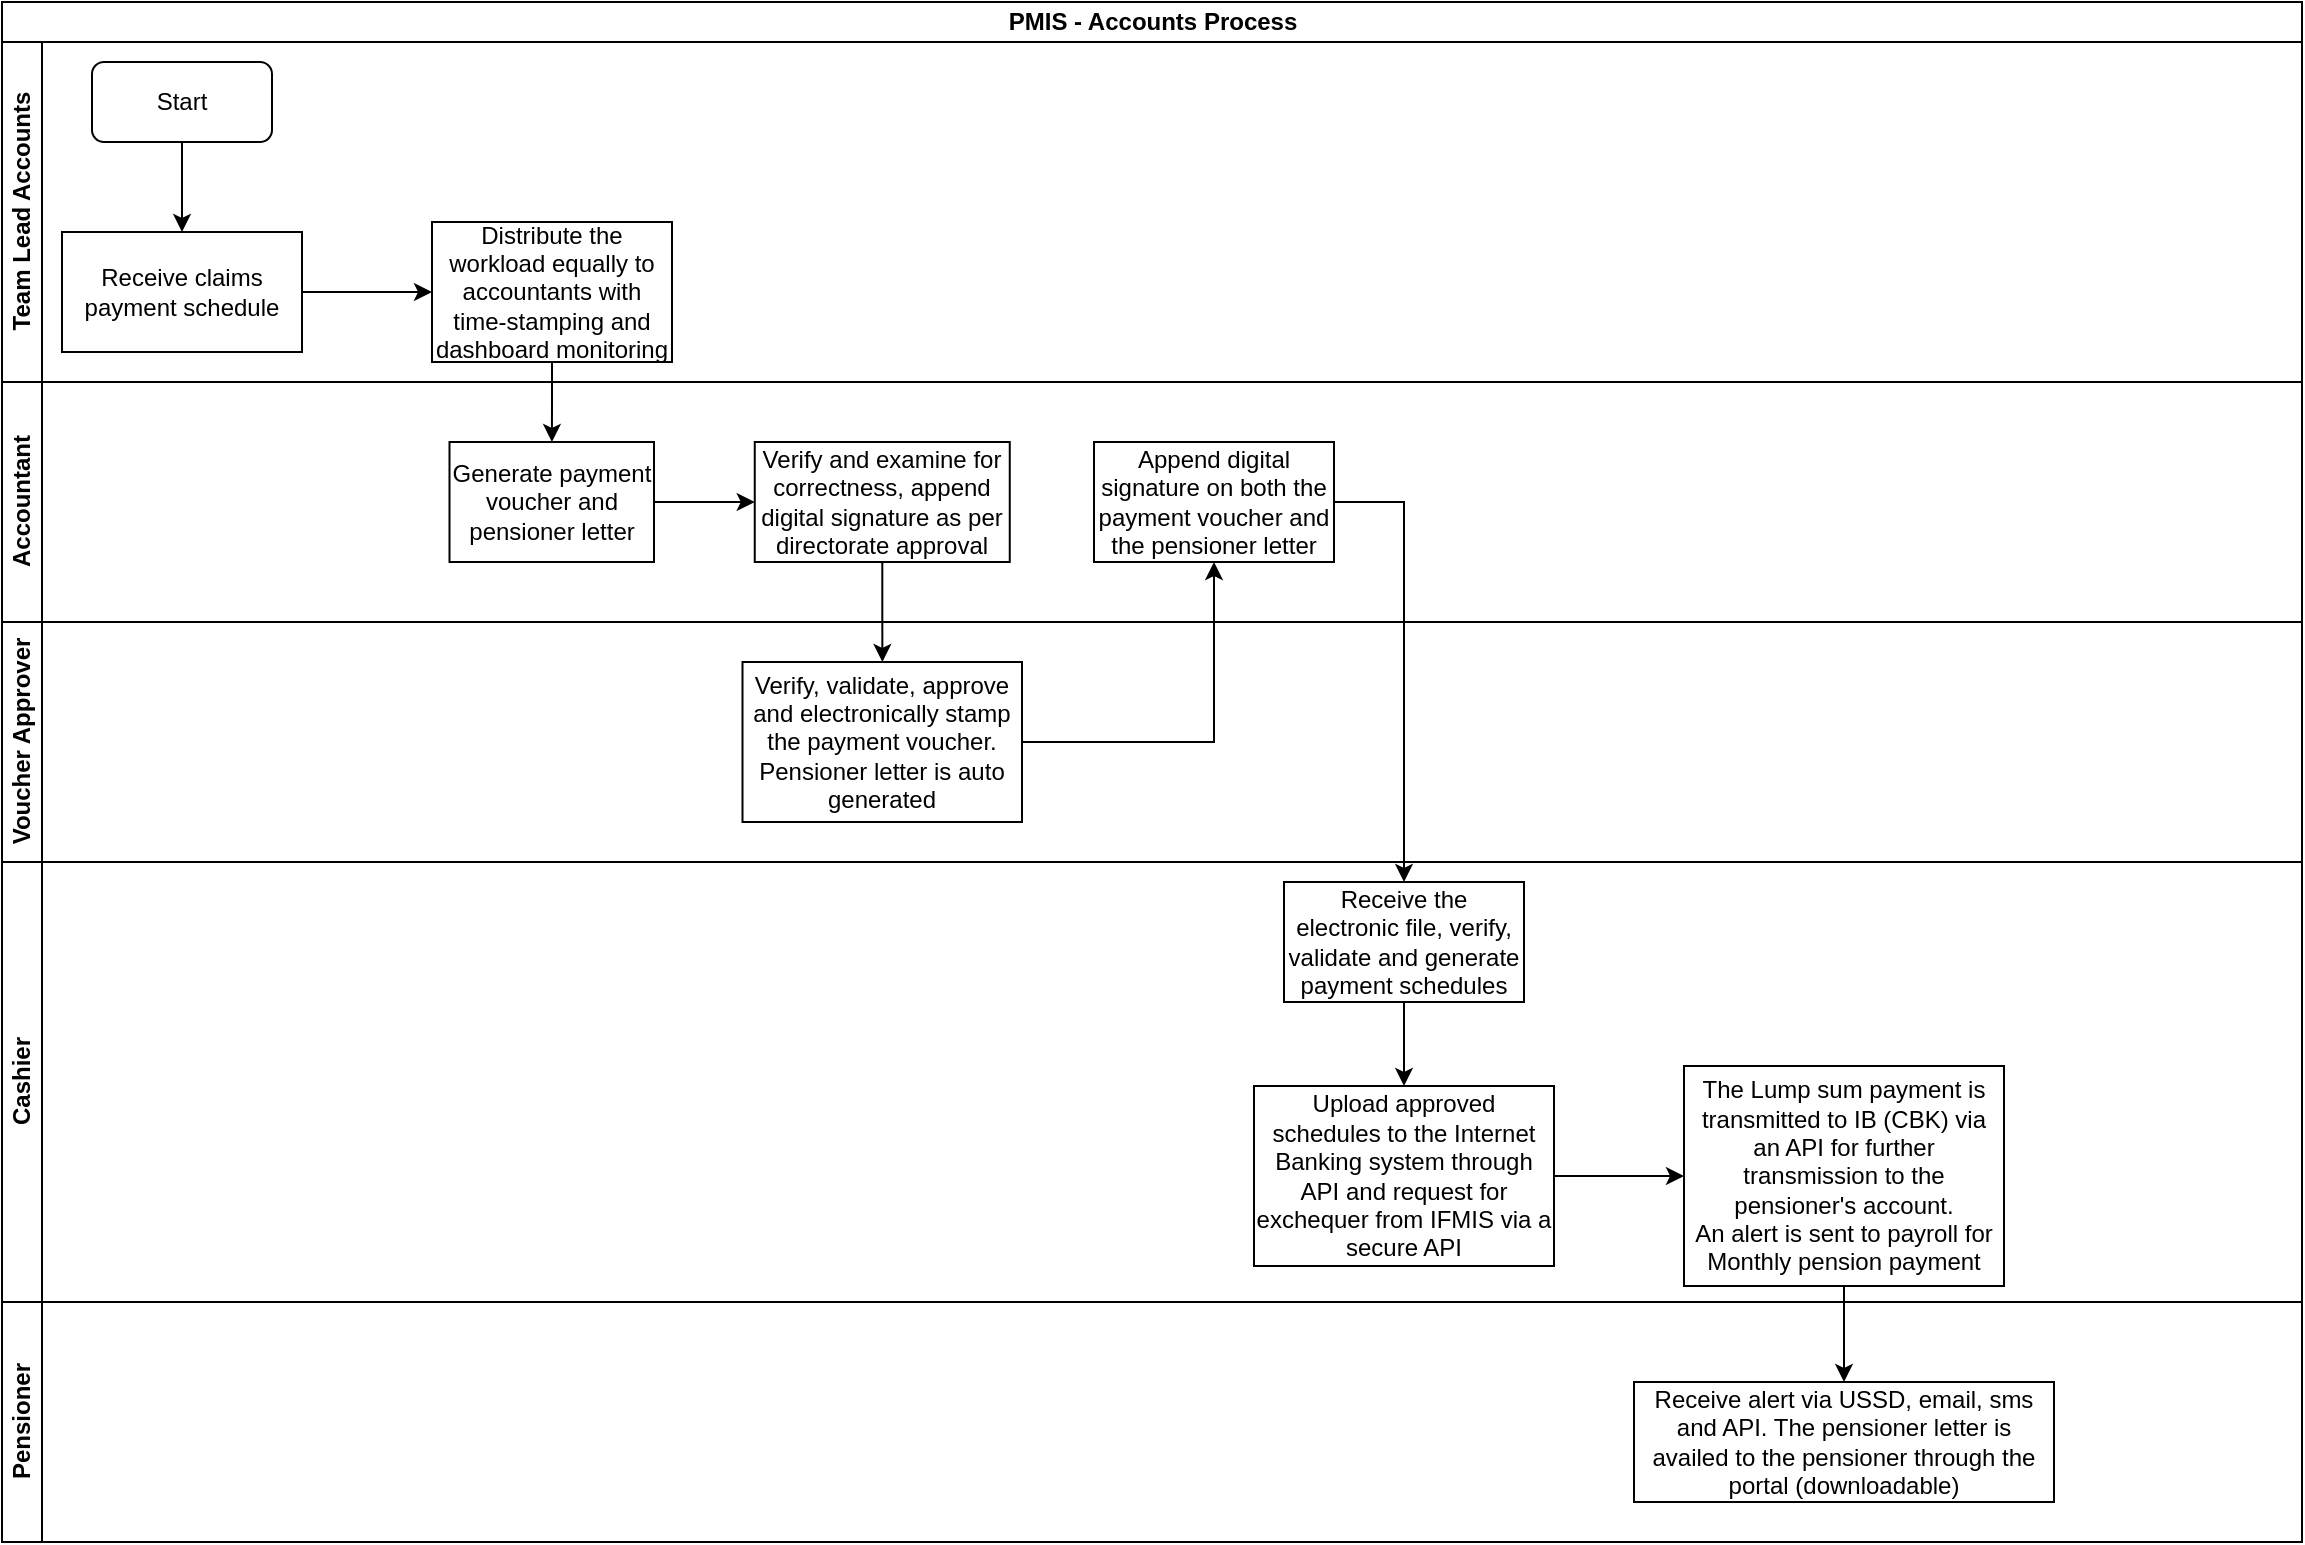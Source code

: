 <mxfile version="13.9.1" type="github">
  <diagram id="AS_vAL803tgbhomy-etc" name="Page-1">
    <mxGraphModel dx="1038" dy="547" grid="1" gridSize="10" guides="1" tooltips="1" connect="1" arrows="1" fold="1" page="1" pageScale="1" pageWidth="1169" pageHeight="827" math="0" shadow="0">
      <root>
        <mxCell id="0" />
        <mxCell id="1" parent="0" />
        <mxCell id="bzjPsa7Bnyj8pUQ7Ct00-1" value="PMIS - Accounts Process" style="swimlane;html=1;childLayout=stackLayout;resizeParent=1;resizeParentMax=0;horizontal=1;startSize=20;horizontalStack=0;" vertex="1" parent="1">
          <mxGeometry x="4" y="10" width="1150" height="770" as="geometry" />
        </mxCell>
        <mxCell id="bzjPsa7Bnyj8pUQ7Ct00-20" value="" style="edgeStyle=orthogonalEdgeStyle;rounded=0;orthogonalLoop=1;jettySize=auto;html=1;" edge="1" parent="bzjPsa7Bnyj8pUQ7Ct00-1" source="bzjPsa7Bnyj8pUQ7Ct00-17" target="bzjPsa7Bnyj8pUQ7Ct00-19">
          <mxGeometry relative="1" as="geometry" />
        </mxCell>
        <mxCell id="bzjPsa7Bnyj8pUQ7Ct00-22" value="" style="edgeStyle=orthogonalEdgeStyle;rounded=0;orthogonalLoop=1;jettySize=auto;html=1;entryX=0.5;entryY=0;entryDx=0;entryDy=0;" edge="1" parent="bzjPsa7Bnyj8pUQ7Ct00-1" source="bzjPsa7Bnyj8pUQ7Ct00-19" target="bzjPsa7Bnyj8pUQ7Ct00-21">
          <mxGeometry relative="1" as="geometry">
            <Array as="points">
              <mxPoint x="701" y="250" />
            </Array>
          </mxGeometry>
        </mxCell>
        <mxCell id="bzjPsa7Bnyj8pUQ7Ct00-2" value="Team Lead Accounts" style="swimlane;html=1;startSize=20;horizontal=0;" vertex="1" parent="bzjPsa7Bnyj8pUQ7Ct00-1">
          <mxGeometry y="20" width="1150" height="170" as="geometry" />
        </mxCell>
        <mxCell id="bzjPsa7Bnyj8pUQ7Ct00-7" value="Start" style="rounded=1;whiteSpace=wrap;html=1;" vertex="1" parent="bzjPsa7Bnyj8pUQ7Ct00-2">
          <mxGeometry x="45" y="10" width="90" height="40" as="geometry" />
        </mxCell>
        <mxCell id="bzjPsa7Bnyj8pUQ7Ct00-8" value="Receive claims payment schedule" style="rounded=0;whiteSpace=wrap;html=1;" vertex="1" parent="bzjPsa7Bnyj8pUQ7Ct00-2">
          <mxGeometry x="30" y="95" width="120" height="60" as="geometry" />
        </mxCell>
        <mxCell id="bzjPsa7Bnyj8pUQ7Ct00-10" value="" style="edgeStyle=orthogonalEdgeStyle;rounded=0;orthogonalLoop=1;jettySize=auto;html=1;entryX=0.5;entryY=0;entryDx=0;entryDy=0;" edge="1" parent="bzjPsa7Bnyj8pUQ7Ct00-2" source="bzjPsa7Bnyj8pUQ7Ct00-7" target="bzjPsa7Bnyj8pUQ7Ct00-8">
          <mxGeometry relative="1" as="geometry">
            <mxPoint x="90" y="120" as="targetPoint" />
          </mxGeometry>
        </mxCell>
        <mxCell id="bzjPsa7Bnyj8pUQ7Ct00-3" value="Accountant" style="swimlane;html=1;startSize=20;horizontal=0;" vertex="1" parent="bzjPsa7Bnyj8pUQ7Ct00-1">
          <mxGeometry y="190" width="1150" height="120" as="geometry" />
        </mxCell>
        <mxCell id="bzjPsa7Bnyj8pUQ7Ct00-13" value="Generate payment voucher and pensioner letter" style="whiteSpace=wrap;html=1;rounded=0;" vertex="1" parent="bzjPsa7Bnyj8pUQ7Ct00-3">
          <mxGeometry x="223.75" y="30" width="102.25" height="60" as="geometry" />
        </mxCell>
        <mxCell id="bzjPsa7Bnyj8pUQ7Ct00-19" value="Append digital signature on both the payment voucher and the pensioner letter" style="whiteSpace=wrap;html=1;rounded=0;" vertex="1" parent="bzjPsa7Bnyj8pUQ7Ct00-3">
          <mxGeometry x="546" y="30" width="120" height="60" as="geometry" />
        </mxCell>
        <mxCell id="bzjPsa7Bnyj8pUQ7Ct00-15" value="Verify and examine for correctness, append digital signature as per directorate approval" style="whiteSpace=wrap;html=1;rounded=0;" vertex="1" parent="bzjPsa7Bnyj8pUQ7Ct00-3">
          <mxGeometry x="376.38" y="30" width="127.5" height="60" as="geometry" />
        </mxCell>
        <mxCell id="bzjPsa7Bnyj8pUQ7Ct00-16" value="" style="edgeStyle=orthogonalEdgeStyle;rounded=0;orthogonalLoop=1;jettySize=auto;html=1;" edge="1" parent="bzjPsa7Bnyj8pUQ7Ct00-3" source="bzjPsa7Bnyj8pUQ7Ct00-13" target="bzjPsa7Bnyj8pUQ7Ct00-15">
          <mxGeometry relative="1" as="geometry" />
        </mxCell>
        <mxCell id="bzjPsa7Bnyj8pUQ7Ct00-4" value="Voucher Approver" style="swimlane;html=1;startSize=20;horizontal=0;" vertex="1" parent="bzjPsa7Bnyj8pUQ7Ct00-1">
          <mxGeometry y="310" width="1150" height="120" as="geometry" />
        </mxCell>
        <mxCell id="bzjPsa7Bnyj8pUQ7Ct00-17" value="Verify, validate, approve and electronically stamp the payment voucher. Pensioner letter is auto generated" style="whiteSpace=wrap;html=1;rounded=0;" vertex="1" parent="bzjPsa7Bnyj8pUQ7Ct00-4">
          <mxGeometry x="370.25" y="20" width="139.75" height="80" as="geometry" />
        </mxCell>
        <mxCell id="bzjPsa7Bnyj8pUQ7Ct00-5" value="Cashier" style="swimlane;html=1;startSize=20;horizontal=0;" vertex="1" parent="bzjPsa7Bnyj8pUQ7Ct00-1">
          <mxGeometry y="430" width="1150" height="220" as="geometry" />
        </mxCell>
        <mxCell id="bzjPsa7Bnyj8pUQ7Ct00-21" value="Receive the electronic file, verify, validate and generate payment schedules" style="whiteSpace=wrap;html=1;rounded=0;" vertex="1" parent="bzjPsa7Bnyj8pUQ7Ct00-5">
          <mxGeometry x="641" y="10" width="120" height="60" as="geometry" />
        </mxCell>
        <mxCell id="bzjPsa7Bnyj8pUQ7Ct00-23" value="Upload approved schedules to the Internet Banking system through API and request for exchequer from IFMIS via a secure API" style="whiteSpace=wrap;html=1;rounded=0;" vertex="1" parent="bzjPsa7Bnyj8pUQ7Ct00-5">
          <mxGeometry x="626" y="112" width="150" height="90" as="geometry" />
        </mxCell>
        <mxCell id="bzjPsa7Bnyj8pUQ7Ct00-24" value="" style="edgeStyle=orthogonalEdgeStyle;rounded=0;orthogonalLoop=1;jettySize=auto;html=1;" edge="1" parent="bzjPsa7Bnyj8pUQ7Ct00-5" source="bzjPsa7Bnyj8pUQ7Ct00-21" target="bzjPsa7Bnyj8pUQ7Ct00-23">
          <mxGeometry relative="1" as="geometry" />
        </mxCell>
        <mxCell id="bzjPsa7Bnyj8pUQ7Ct00-6" value="Pensioner" style="swimlane;html=1;startSize=20;horizontal=0;" vertex="1" parent="bzjPsa7Bnyj8pUQ7Ct00-1">
          <mxGeometry y="650" width="1150" height="120" as="geometry" />
        </mxCell>
        <mxCell id="bzjPsa7Bnyj8pUQ7Ct00-29" value="Receive alert via USSD, email, sms and API. The pensioner letter is availed to the pensioner through the portal (downloadable)" style="whiteSpace=wrap;html=1;rounded=0;" vertex="1" parent="bzjPsa7Bnyj8pUQ7Ct00-6">
          <mxGeometry x="816" y="40" width="210" height="60" as="geometry" />
        </mxCell>
        <mxCell id="bzjPsa7Bnyj8pUQ7Ct00-18" value="" style="edgeStyle=orthogonalEdgeStyle;rounded=0;orthogonalLoop=1;jettySize=auto;html=1;" edge="1" parent="bzjPsa7Bnyj8pUQ7Ct00-1" source="bzjPsa7Bnyj8pUQ7Ct00-15" target="bzjPsa7Bnyj8pUQ7Ct00-17">
          <mxGeometry relative="1" as="geometry" />
        </mxCell>
        <mxCell id="bzjPsa7Bnyj8pUQ7Ct00-14" value="" style="edgeStyle=orthogonalEdgeStyle;rounded=0;orthogonalLoop=1;jettySize=auto;html=1;" edge="1" parent="1" source="bzjPsa7Bnyj8pUQ7Ct00-11" target="bzjPsa7Bnyj8pUQ7Ct00-13">
          <mxGeometry relative="1" as="geometry" />
        </mxCell>
        <mxCell id="bzjPsa7Bnyj8pUQ7Ct00-11" value="Distribute the workload equally to accountants with time-stamping and dashboard monitoring" style="whiteSpace=wrap;html=1;rounded=0;" vertex="1" parent="1">
          <mxGeometry x="219" y="120" width="120" height="70" as="geometry" />
        </mxCell>
        <mxCell id="bzjPsa7Bnyj8pUQ7Ct00-12" value="" style="edgeStyle=orthogonalEdgeStyle;rounded=0;orthogonalLoop=1;jettySize=auto;html=1;" edge="1" parent="1" source="bzjPsa7Bnyj8pUQ7Ct00-8" target="bzjPsa7Bnyj8pUQ7Ct00-11">
          <mxGeometry relative="1" as="geometry" />
        </mxCell>
        <mxCell id="bzjPsa7Bnyj8pUQ7Ct00-30" value="" style="edgeStyle=orthogonalEdgeStyle;rounded=0;orthogonalLoop=1;jettySize=auto;html=1;entryX=0.5;entryY=0;entryDx=0;entryDy=0;" edge="1" parent="1" source="bzjPsa7Bnyj8pUQ7Ct00-27" target="bzjPsa7Bnyj8pUQ7Ct00-29">
          <mxGeometry relative="1" as="geometry">
            <mxPoint x="929" y="688" as="targetPoint" />
          </mxGeometry>
        </mxCell>
        <mxCell id="bzjPsa7Bnyj8pUQ7Ct00-27" value="&lt;div&gt;The Lump sum payment is transmitted to IB (CBK) via an API for further transmission to the pensioner&#39;s account.&lt;/div&gt;&lt;div&gt;An alert is sent to payroll for Monthly pension payment&lt;/div&gt;" style="whiteSpace=wrap;html=1;rounded=0;" vertex="1" parent="1">
          <mxGeometry x="845" y="542" width="160" height="110" as="geometry" />
        </mxCell>
        <mxCell id="bzjPsa7Bnyj8pUQ7Ct00-28" value="" style="edgeStyle=orthogonalEdgeStyle;rounded=0;orthogonalLoop=1;jettySize=auto;html=1;" edge="1" parent="1" source="bzjPsa7Bnyj8pUQ7Ct00-23" target="bzjPsa7Bnyj8pUQ7Ct00-27">
          <mxGeometry relative="1" as="geometry" />
        </mxCell>
      </root>
    </mxGraphModel>
  </diagram>
</mxfile>
